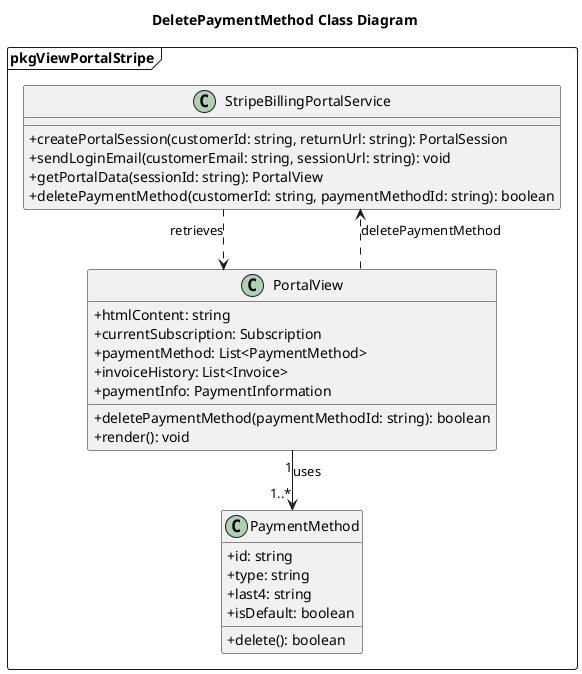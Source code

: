 @startuml DeletePaymentMethod
Title DeletePaymentMethod Class Diagram
skinparam classAttributeIconSize 0
skinparam linetype ortho
package pkgViewPortalStripe <<Frame>> {
  class StripeBillingPortalService {
    + createPortalSession(customerId: string, returnUrl: string): PortalSession
    + sendLoginEmail(customerEmail: string, sessionUrl: string): void
    + getPortalData(sessionId: string): PortalView
    + deletePaymentMethod(customerId: string, paymentMethodId: string): boolean
  }

  class PortalView {
    + htmlContent: string
    + currentSubscription: Subscription
    + paymentMethod: List<PaymentMethod>
    + invoiceHistory: List<Invoice>
    + paymentInfo: PaymentInformation
    + deletePaymentMethod(paymentMethodId: string): boolean
    + render(): void
  }

  class PaymentMethod {
    + id: string
    + type: string
    + last4: string
    + isDefault: boolean
    + delete(): boolean
  }

  StripeBillingPortalService ..> PortalView : retrieves
  PortalView "1" --> "1..*" PaymentMethod : uses
  PortalView ..> StripeBillingPortalService : deletePaymentMethod
}
@enduml
' Tiến trình hoạt động
' Tạo phiên truy cập View Portal:

' Người dùng đăng nhập và được chuyển đến trang view portal thông qua dịch vụ StripeBillingPortalService.createPortalSession.
' Dịch vụ này trả về một đối tượng PortalSession chứa thông tin URL phiên.
' Truy xuất thông tin cổng:

' StripeBillingPortalService.getPortalData được gọi để tải dữ liệu hiển thị trên view portal, bao gồm phương thức thanh toán hiện tại.
' Hiển thị phương thức thanh toán:

' Dữ liệu phương thức thanh toán (PaymentMethod) được hiển thị trên giao diện người dùng.
' Xóa phương thức thanh toán:

' Người dùng chọn xóa một phương thức thanh toán cụ thể.
' Hành động này gọi PortalView.deletePaymentMethod(paymentMethodId), sau đó ủy quyền yêu cầu xóa đến StripeBillingPortalService.deletePaymentMethod.
' Xử lý xóa trong StripeBillingPortalService:

' Dịch vụ deletePaymentMethod thực hiện lệnh xóa dựa trên customerId và paymentMethodId.
' Trả về giá trị boolean để thông báo kết quả (thành công hoặc thất bại).
' Cập nhật giao diện:

' Nếu thành công, giao diện sẽ cập nhật để xóa phương thức thanh toán khỏi danh sách.
' Nếu thất bại, người dùng sẽ nhận thông báo lỗi.

